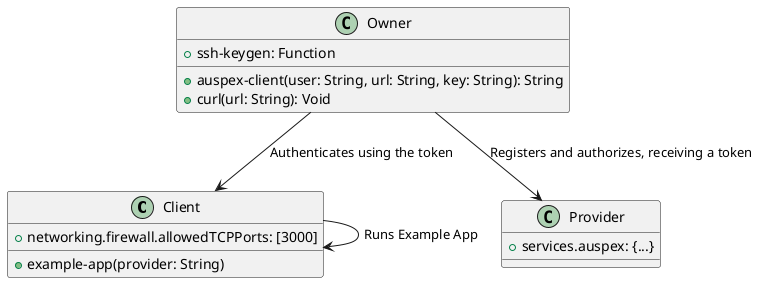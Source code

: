 @startuml
class Client {
  +networking.firewall.allowedTCPPorts: [3000]
  +example-app(provider: String)
}

class Owner {
  +ssh-keygen: Function
  +auspex-client(user: String, url: String, key: String): String
  +curl(url: String): Void
}

class Provider {
  +services.auspex: {...}
}

Client --> Client : Runs Example App
Owner --> Provider : Registers and authorizes, receiving a token
Owner --> Client : Authenticates using the token
@enduml
